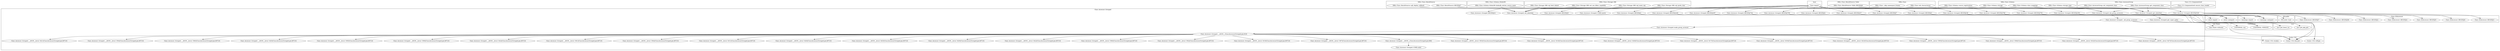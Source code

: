 digraph {
graph [overlap=false]
subgraph cluster_DBIx_Class_ResultSource {
	label="DBIx::Class::ResultSource";
	"DBIx::Class::ResultSource::BEGIN@7";
	"DBIx::Class::ResultSource::sqlt_deploy_callback";
}
subgraph cluster_Sub_Name {
	label="Sub::Name";
	"Sub::Name::subname";
}
subgraph cluster_Scalar_Util {
	label="Scalar::Util";
	"Scalar::Util::reftype";
	"Scalar::Util::blessed";
	"Scalar::Util::weaken";
}
subgraph cluster_UNIVERSAL {
	label="UNIVERSAL";
	"UNIVERSAL::VERSION";
	"UNIVERSAL::can";
}
subgraph cluster_warnings {
	label="warnings";
	"warnings::unimport";
	"warnings::import";
}
subgraph cluster_DBIx_Class_Schema_KiokuDB {
	label="DBIx::Class::Schema::KiokuDB";
	"DBIx::Class::Schema::KiokuDB::kiokudb_entries_source_name";
}
subgraph cluster_XSLoader {
	label="XSLoader";
	"XSLoader::load";
}
subgraph cluster_DBIx_Class_Storage_DBI {
	label="DBIx::Class::Storage::DBI";
	"DBIx::Class::Storage::DBI::sql_quote_char";
	"DBIx::Class::Storage::DBI::sql_name_sep";
	"DBIx::Class::Storage::DBI::set_use_dbms_capability";
	"DBIx::Class::Storage::DBI::sql_limit_dialect";
}
subgraph cluster_mro {
	label="mro";
	"mro::get_linear_isa";
	"mro::get_pkg_gen";
}
subgraph cluster_base {
	label="base";
	"base::import";
}
subgraph cluster_DBIx_Class_ResultSource_Table {
	label="DBIx::Class::ResultSource::Table";
	"DBIx::Class::ResultSource::Table::BEGIN@6";
}
subgraph cluster_DBIx_Class {
	label="DBIx::Class";
	"DBIx::Class::_skip_namespace_frames";
	"DBIx::Class::mk_classaccessor";
}
subgraph cluster_DBIx_Class_Schema {
	label="DBIx::Class::Schema";
	"DBIx::Class::Schema::class_mappings";
	"DBIx::Class::Schema::storage_type";
	"DBIx::Class::Schema::storage";
	"DBIx::Class::Schema::source_registrations";
}
subgraph cluster_DBIx_Class_AccessorGroup {
	label="DBIx::Class::AccessorGroup";
	"DBIx::Class::AccessorGroup::set_component_class";
	"DBIx::Class::AccessorGroup::get_component_class";
}
subgraph cluster_Class_C3_Componentised {
	label="Class::C3::Componentised";
	"Class::C3::Componentised::ensure_class_loaded";
}
subgraph cluster_Class_XSAccessor {
	label="Class::XSAccessor";
	"Class::XSAccessor::BEGIN@3";
	"Class::XSAccessor::BEGIN@6";
	"Class::XSAccessor::BEGIN@5";
	"Class::XSAccessor::BEGIN@4";
	"Class::XSAccessor::BEGIN@2";
	"Class::XSAccessor::BEGIN@80";
	"Class::XSAccessor::BEGIN@7";
}
subgraph cluster_strict {
	label="strict";
	"strict::unimport";
	"strict::import";
}
subgraph cluster_Class_Accessor_Grouped {
	label="Class::Accessor::Grouped";
	"Class::Accessor::Grouped::__ANON__[(eval 1821)[Class/Accessor/Grouped.pm:807]:5]";
	"Class::Accessor::Grouped::make_group_accessor";
	"Class::Accessor::Grouped::BEGIN@249";
	"Class::Accessor::Grouped::BEGIN@37";
	"Class::Accessor::Grouped::_mk_group_accessors";
	"Class::Accessor::Grouped::__ANON__[(eval 1594)[Class/Accessor/Grouped.pm:807]:5]";
	"Class::Accessor::Grouped::__ANON__[(eval 1580)[Class/Accessor/Grouped.pm:807]:5]";
	"Class::Accessor::Grouped::__ANON__[(eval 1820)[Class/Accessor/Grouped.pm:807]:5]";
	"Class::Accessor::Grouped::__ANON__[(eval 1585)[Class/Accessor/Grouped.pm:807]:5]";
	"Class::Accessor::Grouped::__ANON__[(eval 1598)[Class/Accessor/Grouped.pm:807]:5]";
	"Class::Accessor::Grouped::__ANON__[(eval 1824)[Class/Accessor/Grouped.pm:807]:5]";
	"Class::Accessor::Grouped::__ANON__[(eval 1581)[Class/Accessor/Grouped.pm:807]:5]";
	"Class::Accessor::Grouped::get_super_paths";
	"Class::Accessor::Grouped::CORE:subst";
	"Class::Accessor::Grouped::__ANON__[(eval 1584)[Class/Accessor/Grouped.pm:807]:5]";
	"Class::Accessor::Grouped::__ANON__[(eval 1831)[Class/Accessor/Grouped.pm:807]:5]";
	"Class::Accessor::Grouped::__ANON__[(eval 1826)[Class/Accessor/Grouped.pm:807]:5]";
	"Class::Accessor::Grouped::__ANON__[(eval 1825)[Class/Accessor/Grouped.pm:807]:5]";
	"Class::Accessor::Grouped::BEGIN@21";
	"Class::Accessor::Grouped::BEGIN@4";
	"Class::Accessor::Grouped::BEGIN@250";
	"Class::Accessor::Grouped::__ANON__[(eval 1829)[Class/Accessor/Grouped.pm:807]:5]";
	"Class::Accessor::Grouped::BEGIN@529";
	"Class::Accessor::Grouped::__ANON__[(eval 1822)[Class/Accessor/Grouped.pm:807]:5]";
	"Class::Accessor::Grouped::BEGIN@765";
	"Class::Accessor::Grouped::get_inherited";
	"Class::Accessor::Grouped::__ANON__[(eval 1596)[Class/Accessor/Grouped.pm:807]:5]";
	"Class::Accessor::Grouped::BEGIN@7";
	"Class::Accessor::Grouped::__ANON__[(eval 1582)[Class/Accessor/Grouped.pm:807]:5]";
	"Class::Accessor::Grouped::BEGIN@766";
	"Class::Accessor::Grouped::__ANON__[(eval 1819)[Class/Accessor/Grouped.pm:807]:5]";
	"Class::Accessor::Grouped::__ANON__[(eval 1587)[Class/Accessor/Grouped.pm:807]:5]";
	"Class::Accessor::Grouped::CORE:match";
	"Class::Accessor::Grouped::BEGIN@297";
	"Class::Accessor::Grouped::__ANON__[Class/Accessor/Grouped.pm:606]";
	"Class::Accessor::Grouped::BEGIN@744";
	"Class::Accessor::Grouped::set_inherited";
	"Class::Accessor::Grouped::__ANON__[(eval 1583)[Class/Accessor/Grouped.pm:807]:5]";
	"Class::Accessor::Grouped::mk_group_accessors";
	"Class::Accessor::Grouped::__ANON__[(eval 1818)[Class/Accessor/Grouped.pm:807]:5]";
	"Class::Accessor::Grouped::BEGIN@38";
	"Class::Accessor::Grouped::BEGIN@3";
	"Class::Accessor::Grouped::__ANON__[(eval 1828)[Class/Accessor/Grouped.pm:807]:5]";
	"Class::Accessor::Grouped::BEGIN@793";
	"Class::Accessor::Grouped::__ANON__[(eval 1817)[Class/Accessor/Grouped.pm:807]:5]";
	"Class::Accessor::Grouped::__ANON__[(eval 1830)[Class/Accessor/Grouped.pm:807]:5]";
	"Class::Accessor::Grouped::__ANON__[(eval 1823)[Class/Accessor/Grouped.pm:807]:5]";
	"Class::Accessor::Grouped::BEGIN@5";
	"Class::Accessor::Grouped::__ANON__[Class/Accessor/Grouped.pm:810]";
	"Class::Accessor::Grouped::__ANON__[(eval 1595)[Class/Accessor/Grouped.pm:807]:5]";
	"Class::Accessor::Grouped::__ANON__[(eval 1586)[Class/Accessor/Grouped.pm:807]:5]";
	"Class::Accessor::Grouped::__ANON__[(eval 1832)[Class/Accessor/Grouped.pm:807]:5]";
	"Class::Accessor::Grouped::__ANON__[(eval 1827)[Class/Accessor/Grouped.pm:807]:5]";
	"Class::Accessor::Grouped::BEGIN@2";
}
"Class::Accessor::Grouped::__ANON__[Class/Accessor/Grouped.pm:810]" -> "Class::Accessor::Grouped::__ANON__[(eval 1584)[Class/Accessor/Grouped.pm:807]:5]";
"Class::Accessor::Grouped::__ANON__[Class/Accessor/Grouped.pm:810]" -> "Class::Accessor::Grouped::__ANON__[(eval 1824)[Class/Accessor/Grouped.pm:807]:5]";
"Class::Accessor::Grouped::set_inherited" -> "Scalar::Util::blessed";
"Class::Accessor::Grouped::__ANON__[Class/Accessor/Grouped.pm:810]" -> "Scalar::Util::blessed";
"Class::Accessor::Grouped::_mk_group_accessors" -> "Scalar::Util::blessed";
"Class::Accessor::Grouped::get_inherited" -> "Scalar::Util::blessed";
"base::import" -> "Class::Accessor::Grouped::BEGIN@250";
"DBIx::Class::_skip_namespace_frames" -> "Class::Accessor::Grouped::set_inherited";
"DBIx::Class::Schema::class_mappings" -> "Class::Accessor::Grouped::set_inherited";
"DBIx::Class::Storage::DBI::sql_name_sep" -> "Class::Accessor::Grouped::set_inherited";
"DBIx::Class::Schema::KiokuDB::kiokudb_entries_source_name" -> "Class::Accessor::Grouped::set_inherited";
"DBIx::Class::Schema::storage" -> "Class::Accessor::Grouped::set_inherited";
"DBIx::Class::Storage::DBI::set_use_dbms_capability" -> "Class::Accessor::Grouped::set_inherited";
"DBIx::Class::Storage::DBI::sql_limit_dialect" -> "Class::Accessor::Grouped::set_inherited";
"DBIx::Class::Storage::DBI::sql_quote_char" -> "Class::Accessor::Grouped::set_inherited";
"DBIx::Class::AccessorGroup::set_component_class" -> "Class::Accessor::Grouped::set_inherited";
"DBIx::Class::mk_classaccessor" -> "Class::Accessor::Grouped::set_inherited";
"DBIx::Class::ResultSource::sqlt_deploy_callback" -> "Class::Accessor::Grouped::set_inherited";
"DBIx::Class::Schema::source_registrations" -> "Class::Accessor::Grouped::set_inherited";
"Class::Accessor::Grouped::make_group_accessor" -> "Class::Accessor::Grouped::__ANON__[Class/Accessor/Grouped.pm:810]";
"Class::Accessor::Grouped::__ANON__[Class/Accessor/Grouped.pm:810]" -> "Class::Accessor::Grouped::__ANON__[(eval 1587)[Class/Accessor/Grouped.pm:807]:5]";
"Class::Accessor::Grouped::__ANON__[Class/Accessor/Grouped.pm:810]" -> "Class::Accessor::Grouped::__ANON__[(eval 1827)[Class/Accessor/Grouped.pm:807]:5]";
"Class::Accessor::Grouped::__ANON__[Class/Accessor/Grouped.pm:606]" -> "Class::Accessor::Grouped::CORE:subst";
"Class::Accessor::Grouped::BEGIN@529" -> "Class::XSAccessor::BEGIN@5";
"Class::Accessor::Grouped::get_inherited" -> "Class::Accessor::Grouped::get_super_paths";
"base::import" -> "Class::Accessor::Grouped::BEGIN@4";
"DBIx::Class::Schema::class_mappings" -> "Class::Accessor::Grouped::get_inherited";
"DBIx::Class::Schema::KiokuDB::kiokudb_entries_source_name" -> "Class::Accessor::Grouped::get_inherited";
"DBIx::Class::Schema::storage" -> "Class::Accessor::Grouped::get_inherited";
"DBIx::Class::Schema::storage_type" -> "Class::Accessor::Grouped::get_inherited";
"DBIx::Class::AccessorGroup::get_component_class" -> "Class::Accessor::Grouped::get_inherited";
"DBIx::Class::Schema::source_registrations" -> "Class::Accessor::Grouped::get_inherited";
"Class::Accessor::Grouped::__ANON__[Class/Accessor/Grouped.pm:810]" -> "Class::Accessor::Grouped::__ANON__[(eval 1818)[Class/Accessor/Grouped.pm:807]:5]";
"base::import" -> "Class::Accessor::Grouped::BEGIN@793";
"Class::Accessor::Grouped::__ANON__[Class/Accessor/Grouped.pm:810]" -> "Class::Accessor::Grouped::__ANON__[(eval 1822)[Class/Accessor/Grouped.pm:807]:5]";
"Class::Accessor::Grouped::__ANON__[Class/Accessor/Grouped.pm:810]" -> "Class::Accessor::Grouped::__ANON__[(eval 1598)[Class/Accessor/Grouped.pm:807]:5]";
"Class::Accessor::Grouped::__ANON__[Class/Accessor/Grouped.pm:810]" -> "Class::Accessor::Grouped::__ANON__[(eval 1825)[Class/Accessor/Grouped.pm:807]:5]";
"base::import" -> "Class::Accessor::Grouped::BEGIN@249";
"Class::Accessor::Grouped::__ANON__[Class/Accessor/Grouped.pm:810]" -> "Class::Accessor::Grouped::__ANON__[(eval 1826)[Class/Accessor/Grouped.pm:807]:5]";
"Class::Accessor::Grouped::__ANON__[Class/Accessor/Grouped.pm:810]" -> "Class::Accessor::Grouped::__ANON__[Class/Accessor/Grouped.pm:606]";
"Class::Accessor::Grouped::__ANON__[Class/Accessor/Grouped.pm:810]" -> "Class::Accessor::Grouped::__ANON__[(eval 1828)[Class/Accessor/Grouped.pm:807]:5]";
"Class::Accessor::Grouped::BEGIN@529" -> "Class::XSAccessor::BEGIN@4";
"base::import" -> "Class::Accessor::Grouped::BEGIN@3";
"Class::Accessor::Grouped::BEGIN@2" -> "strict::import";
"Class::Accessor::Grouped::__ANON__[Class/Accessor/Grouped.pm:810]" -> "Class::Accessor::Grouped::__ANON__[(eval 1817)[Class/Accessor/Grouped.pm:807]:5]";
"base::import" -> "Class::Accessor::Grouped::BEGIN@766";
"base::import" -> "Class::Accessor::Grouped::BEGIN@38";
"Class::Accessor::Grouped::BEGIN@529" -> "XSLoader::load";
"Class::Accessor::Grouped::__ANON__[Class/Accessor/Grouped.pm:810]" -> "Class::Accessor::Grouped::__ANON__[(eval 1596)[Class/Accessor/Grouped.pm:807]:5]";
"Class::Accessor::Grouped::__ANON__[Class/Accessor/Grouped.pm:810]" -> "Class::Accessor::Grouped::__ANON__[(eval 1581)[Class/Accessor/Grouped.pm:807]:5]";
"Class::Accessor::Grouped::__ANON__[Class/Accessor/Grouped.pm:810]" -> "Class::Accessor::Grouped::__ANON__[(eval 1831)[Class/Accessor/Grouped.pm:807]:5]";
"base::import" -> "Class::Accessor::Grouped::BEGIN@744";
"Class::Accessor::Grouped::__ANON__[Class/Accessor/Grouped.pm:810]" -> "Class::Accessor::Grouped::__ANON__[(eval 1820)[Class/Accessor/Grouped.pm:807]:5]";
"Class::Accessor::Grouped::BEGIN@529" -> "Class::XSAccessor::BEGIN@7";
"Class::Accessor::Grouped::BEGIN@529" -> "Class::XSAccessor::BEGIN@80";
"Class::Accessor::Grouped::__ANON__[Class/Accessor/Grouped.pm:810]" -> "Class::Accessor::Grouped::__ANON__[(eval 1832)[Class/Accessor/Grouped.pm:807]:5]";
"Class::Accessor::Grouped::mk_group_accessors" -> "Class::Accessor::Grouped::_mk_group_accessors";
"Class::Accessor::Grouped::__ANON__[Class/Accessor/Grouped.pm:810]" -> "Class::Accessor::Grouped::__ANON__[(eval 1585)[Class/Accessor/Grouped.pm:807]:5]";
"base::import" -> "Class::Accessor::Grouped::BEGIN@21";
"Class::Accessor::Grouped::_mk_group_accessors" -> "UNIVERSAL::can";
"Class::Accessor::Grouped::BEGIN@249" -> "strict::unimport";
"Class::Accessor::Grouped::BEGIN@37" -> "strict::unimport";
"Class::Accessor::Grouped::BEGIN@744" -> "strict::unimport";
"Class::Accessor::Grouped::BEGIN@297" -> "strict::unimport";
"Class::Accessor::Grouped::BEGIN@765" -> "strict::unimport";
"Class::Accessor::Grouped::__ANON__[Class/Accessor/Grouped.pm:810]" -> "Class::Accessor::Grouped::__ANON__[(eval 1823)[Class/Accessor/Grouped.pm:807]:5]";
"Class::Accessor::Grouped::BEGIN@3" -> "warnings::import";
"base::import" -> "Class::Accessor::Grouped::BEGIN@529";
"Class::Accessor::Grouped::__ANON__[Class/Accessor/Grouped.pm:810]" -> "Class::Accessor::Grouped::__ANON__[(eval 1582)[Class/Accessor/Grouped.pm:807]:5]";
"Class::Accessor::Grouped::__ANON__[Class/Accessor/Grouped.pm:810]" -> "Class::Accessor::Grouped::__ANON__[(eval 1819)[Class/Accessor/Grouped.pm:807]:5]";
"Class::Accessor::Grouped::get_inherited" -> "mro::get_pkg_gen";
"Class::Accessor::Grouped::BEGIN@250" -> "warnings::unimport";
"Class::Accessor::Grouped::BEGIN@766" -> "warnings::unimport";
"Class::Accessor::Grouped::BEGIN@38" -> "warnings::unimport";
"Class::Accessor::Grouped::BEGIN@793" -> "warnings::unimport";
"Class::Accessor::Grouped::__ANON__[Class/Accessor/Grouped.pm:810]" -> "Class::Accessor::Grouped::__ANON__[(eval 1594)[Class/Accessor/Grouped.pm:807]:5]";
"Class::Accessor::Grouped::BEGIN@529" -> "Class::XSAccessor::BEGIN@6";
"DBIx::Class::mk_classaccessor" -> "Class::Accessor::Grouped::mk_group_accessors";
"Class::C3::Componentised::ensure_class_loaded" -> "Class::Accessor::Grouped::mk_group_accessors";
"DBIx::Class::ResultSource::Table::BEGIN@6" -> "Class::Accessor::Grouped::mk_group_accessors";
"DBIx::Class::ResultSource::BEGIN@7" -> "Class::Accessor::Grouped::mk_group_accessors";
"base::import" -> "Class::Accessor::Grouped::mk_group_accessors";
"Class::Accessor::Grouped::__ANON__[Class/Accessor/Grouped.pm:810]" -> "Scalar::Util::weaken";
"Class::Accessor::Grouped::set_inherited" -> "Scalar::Util::reftype";
"Class::Accessor::Grouped::get_inherited" -> "Scalar::Util::reftype";
"base::import" -> "Class::Accessor::Grouped::BEGIN@5";
"Class::Accessor::Grouped::__ANON__[Class/Accessor/Grouped.pm:810]" -> "Class::Accessor::Grouped::__ANON__[(eval 1580)[Class/Accessor/Grouped.pm:807]:5]";
"Class::Accessor::Grouped::BEGIN@529" -> "Class::XSAccessor::BEGIN@3";
"base::import" -> "Class::Accessor::Grouped::CORE:match";
"Class::Accessor::Grouped::__ANON__[Class/Accessor/Grouped.pm:810]" -> "Class::Accessor::Grouped::__ANON__[(eval 1583)[Class/Accessor/Grouped.pm:807]:5]";
"Class::Accessor::Grouped::__ANON__[Class/Accessor/Grouped.pm:810]" -> "Class::Accessor::Grouped::__ANON__[(eval 1595)[Class/Accessor/Grouped.pm:807]:5]";
"base::import" -> "Class::Accessor::Grouped::BEGIN@2";
"Class::Accessor::Grouped::__ANON__[Class/Accessor/Grouped.pm:810]" -> "Class::Accessor::Grouped::__ANON__[(eval 1830)[Class/Accessor/Grouped.pm:807]:5]";
"Class::Accessor::Grouped::BEGIN@529" -> "UNIVERSAL::VERSION";
"Class::Accessor::Grouped::_mk_group_accessors" -> "Class::Accessor::Grouped::make_group_accessor";
"base::import" -> "Class::Accessor::Grouped::BEGIN@37";
"Class::Accessor::Grouped::BEGIN@529" -> "Class::XSAccessor::BEGIN@2";
"Class::Accessor::Grouped::__ANON__[Class/Accessor/Grouped.pm:810]" -> "Class::Accessor::Grouped::__ANON__[(eval 1586)[Class/Accessor/Grouped.pm:807]:5]";
"Class::Accessor::Grouped::__ANON__[Class/Accessor/Grouped.pm:810]" -> "Class::Accessor::Grouped::__ANON__[(eval 1821)[Class/Accessor/Grouped.pm:807]:5]";
"Class::Accessor::Grouped::_mk_group_accessors" -> "Sub::Name::subname";
"base::import" -> "Class::Accessor::Grouped::BEGIN@7";
"base::import" -> "Class::Accessor::Grouped::BEGIN@297";
"Class::Accessor::Grouped::__ANON__[Class/Accessor/Grouped.pm:810]" -> "Class::Accessor::Grouped::__ANON__[(eval 1829)[Class/Accessor/Grouped.pm:807]:5]";
"base::import" -> "Class::Accessor::Grouped::BEGIN@765";
"Class::Accessor::Grouped::get_super_paths" -> "mro::get_linear_isa";
}

